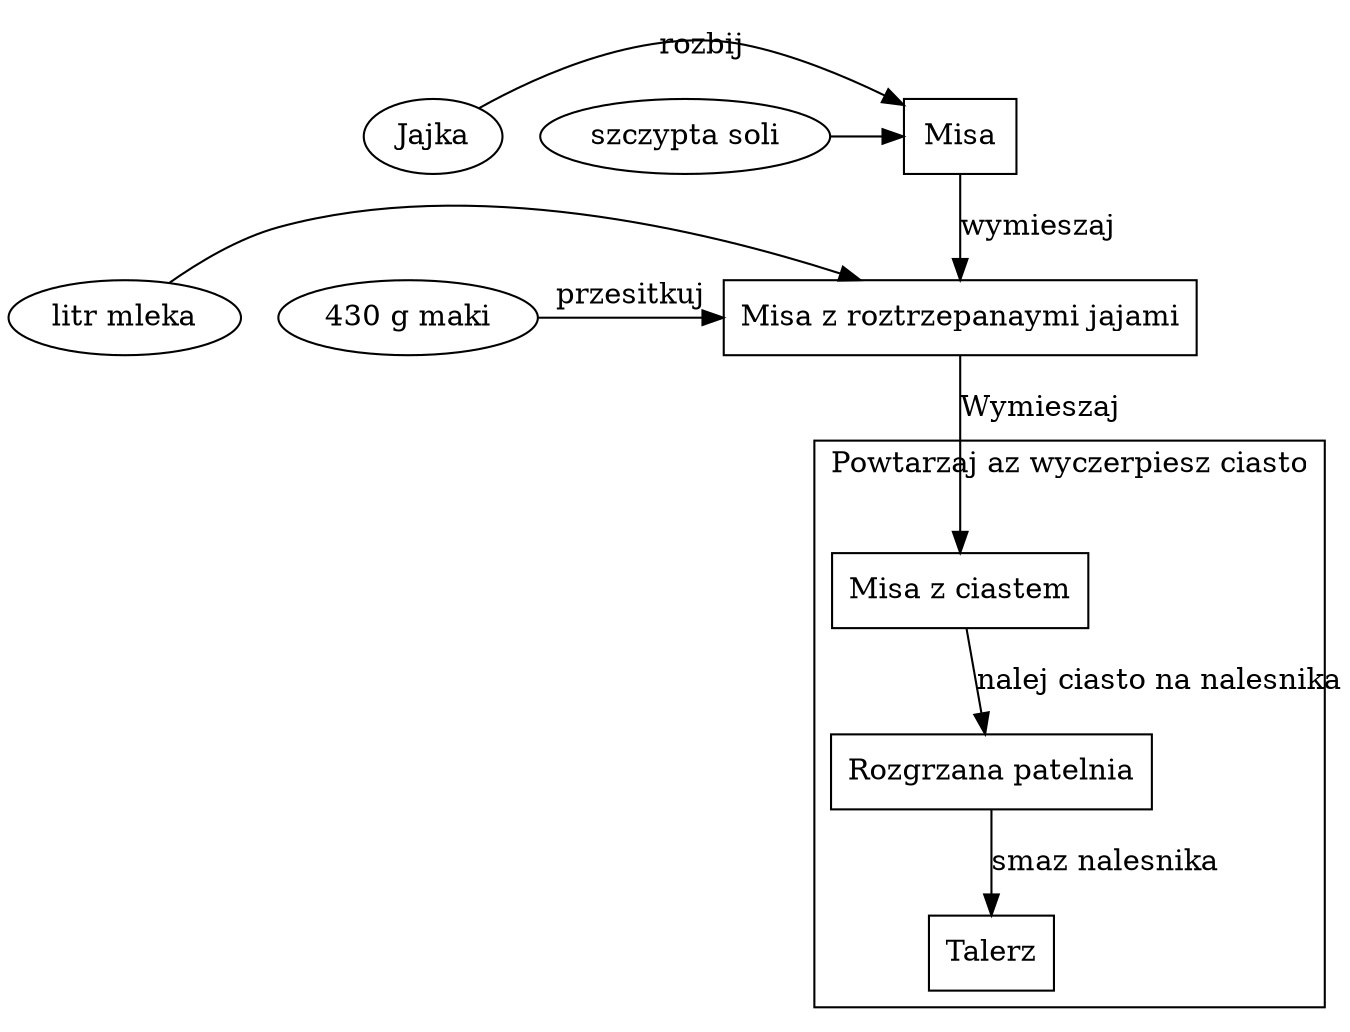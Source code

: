 digraph G {

	Jajka
	Mleko[label="litr mleka"]
	Maka[label="430 g maki"]
	sol[label="szczypta soli"]
        Misa[shape=rectangle]
        Misa2[shape=rectangle,label="Misa z roztrzepanaymi jajami"]
	Patelnia[shape=rectangle,label="Rozgrzana patelnia"]
        Misa3[shape=rectangle,label="Misa z ciastem"]

	{rank=same Jajka Misa sol }
	{rank=same Maka Misa2 Mleko}
	//{rank=same Talerz}

        Jajka -> Misa[label="rozbij"]
        sol -> Misa
        Misa -> Misa2[label="wymieszaj"]
 	Mleko -> Misa2
	Maka -> Misa2[label="przesitkuj"]
	Misa2 -> Misa3[label="Wymieszaj"]

	
	subgraph cluster_A {
	label="Powtarzaj az wyczerpiesz ciasto"
	Misa3 -> Patelnia[label="nalej ciasto na nalesnika"]
	Patelnia -> Talerz[label="smaz nalesnika"]
	Talerz[shape=rectangle,label="Talerz"]
	}
}
